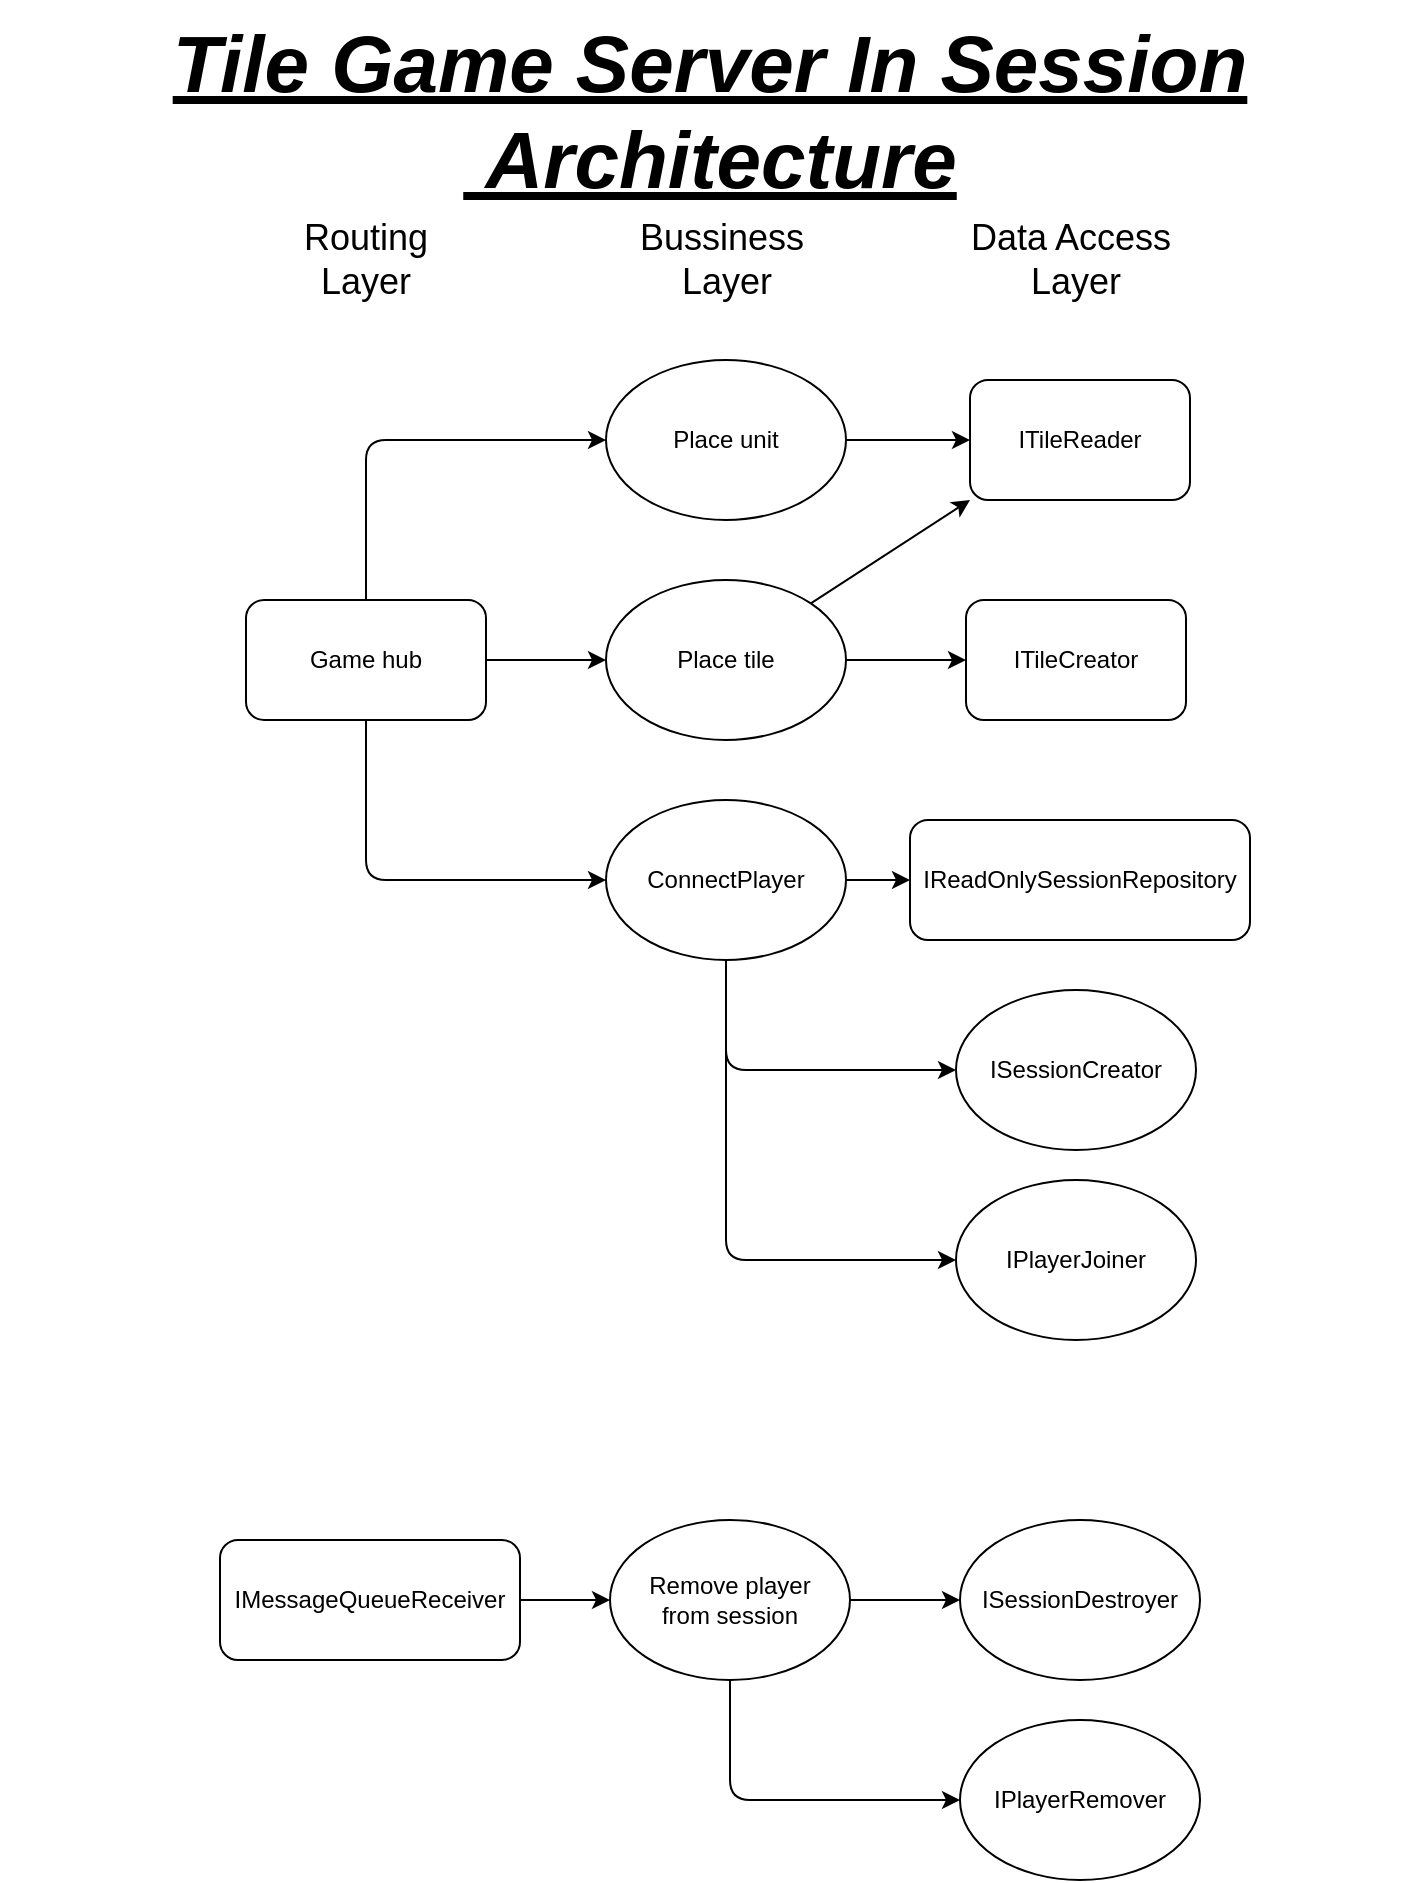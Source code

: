 <mxfile version="14.6.13" type="device"><diagram id="zs68d7hvvTR-MqtRcNAH" name="Page-1"><mxGraphModel dx="886" dy="511" grid="1" gridSize="10" guides="1" tooltips="1" connect="1" arrows="1" fold="1" page="1" pageScale="1" pageWidth="827" pageHeight="1169" math="0" shadow="0"><root><mxCell id="0"/><mxCell id="1" parent="0"/><mxCell id="up3Yxn6hH0Z83xCeS7lL-11" value="" style="edgeStyle=orthogonalEdgeStyle;rounded=0;orthogonalLoop=1;jettySize=auto;html=1;" parent="1" source="57feNAYNzXfSAhMgYncy-18" target="57feNAYNzXfSAhMgYncy-40" edge="1"><mxGeometry relative="1" as="geometry"/></mxCell><mxCell id="57feNAYNzXfSAhMgYncy-18" value="Game hub" style="rounded=1;whiteSpace=wrap;html=1;" parent="1" vertex="1"><mxGeometry x="445" y="310" width="120" height="60" as="geometry"/></mxCell><mxCell id="57feNAYNzXfSAhMgYncy-19" value="" style="endArrow=classic;html=1;shadow=0;align=center;edgeStyle=elbowEdgeStyle;exitX=0.5;exitY=0;exitDx=0;exitDy=0;entryX=0;entryY=0.5;entryDx=0;entryDy=0;" parent="1" source="57feNAYNzXfSAhMgYncy-18" target="57feNAYNzXfSAhMgYncy-39" edge="1"><mxGeometry width="50" height="50" relative="1" as="geometry"><mxPoint x="515" y="290" as="sourcePoint"/><mxPoint x="385" y="270" as="targetPoint"/><Array as="points"><mxPoint x="505" y="290"/></Array></mxGeometry></mxCell><mxCell id="57feNAYNzXfSAhMgYncy-30" value="Tile Game Server In Session&lt;br&gt;&amp;nbsp;Architecture" style="text;html=1;strokeColor=none;fillColor=none;align=center;verticalAlign=middle;whiteSpace=wrap;rounded=0;fontStyle=7;horizontal=1;fontSize=40;" parent="1" vertex="1"><mxGeometry x="322" y="10" width="710" height="110" as="geometry"/></mxCell><mxCell id="dlx57jkUwv7GFwQPDQxi-11" value="" style="edgeStyle=orthogonalEdgeStyle;rounded=0;orthogonalLoop=1;jettySize=auto;html=1;" edge="1" parent="1" source="57feNAYNzXfSAhMgYncy-39" target="dlx57jkUwv7GFwQPDQxi-4"><mxGeometry relative="1" as="geometry"/></mxCell><mxCell id="57feNAYNzXfSAhMgYncy-39" value="Place unit" style="ellipse;whiteSpace=wrap;html=1;fontSize=12;align=center;verticalAlign=middle;" parent="1" vertex="1"><mxGeometry x="625" y="190" width="120" height="80" as="geometry"/></mxCell><mxCell id="dlx57jkUwv7GFwQPDQxi-15" value="" style="edgeStyle=orthogonalEdgeStyle;rounded=0;orthogonalLoop=1;jettySize=auto;html=1;" edge="1" parent="1" source="57feNAYNzXfSAhMgYncy-40" target="dlx57jkUwv7GFwQPDQxi-14"><mxGeometry relative="1" as="geometry"/></mxCell><mxCell id="57feNAYNzXfSAhMgYncy-40" value="Place tile" style="ellipse;whiteSpace=wrap;html=1;fontSize=12;align=center;verticalAlign=middle;" parent="1" vertex="1"><mxGeometry x="625" y="300" width="120" height="80" as="geometry"/></mxCell><mxCell id="YDsrvAvlM_w_qQH1EyTT-2" value="&lt;font style=&quot;font-size: 18px&quot;&gt;Data Access&amp;nbsp;&lt;br&gt;Layer&lt;/font&gt;" style="text;html=1;strokeColor=none;fillColor=none;align=center;verticalAlign=middle;whiteSpace=wrap;rounded=0;" parent="1" vertex="1"><mxGeometry x="800" y="130" width="120" height="20" as="geometry"/></mxCell><mxCell id="YDsrvAvlM_w_qQH1EyTT-3" value="&lt;font style=&quot;font-size: 18px&quot;&gt;Bussiness&amp;nbsp;&lt;br&gt;Layer&lt;/font&gt;" style="text;html=1;strokeColor=none;fillColor=none;align=center;verticalAlign=middle;whiteSpace=wrap;rounded=0;" parent="1" vertex="1"><mxGeometry x="622.5" y="130" width="125" height="20" as="geometry"/></mxCell><mxCell id="YDsrvAvlM_w_qQH1EyTT-5" value="&lt;font style=&quot;font-size: 18px&quot;&gt;Routing&lt;br&gt;Layer&lt;/font&gt;" style="text;html=1;strokeColor=none;fillColor=none;align=center;verticalAlign=middle;whiteSpace=wrap;rounded=0;" parent="1" vertex="1"><mxGeometry x="445" y="130" width="120" height="20" as="geometry"/></mxCell><mxCell id="up3Yxn6hH0Z83xCeS7lL-4" value="" style="edgeStyle=orthogonalEdgeStyle;rounded=0;orthogonalLoop=1;jettySize=auto;html=1;" parent="1" source="up3Yxn6hH0Z83xCeS7lL-1" target="up3Yxn6hH0Z83xCeS7lL-2" edge="1"><mxGeometry relative="1" as="geometry"/></mxCell><mxCell id="up3Yxn6hH0Z83xCeS7lL-1" value="IMessageQueueReceiver" style="rounded=1;whiteSpace=wrap;html=1;" parent="1" vertex="1"><mxGeometry x="432" y="780" width="150" height="60" as="geometry"/></mxCell><mxCell id="up3Yxn6hH0Z83xCeS7lL-6" value="" style="edgeStyle=orthogonalEdgeStyle;rounded=0;orthogonalLoop=1;jettySize=auto;html=1;" parent="1" source="up3Yxn6hH0Z83xCeS7lL-2" target="up3Yxn6hH0Z83xCeS7lL-5" edge="1"><mxGeometry relative="1" as="geometry"/></mxCell><mxCell id="up3Yxn6hH0Z83xCeS7lL-2" value="Remove player &lt;br&gt;from session" style="ellipse;whiteSpace=wrap;html=1;fontSize=12;align=center;verticalAlign=middle;" parent="1" vertex="1"><mxGeometry x="627" y="770" width="120" height="80" as="geometry"/></mxCell><mxCell id="up3Yxn6hH0Z83xCeS7lL-5" value="ISessionDestroyer" style="ellipse;whiteSpace=wrap;html=1;fontSize=12;align=center;verticalAlign=middle;" parent="1" vertex="1"><mxGeometry x="802" y="770" width="120" height="80" as="geometry"/></mxCell><mxCell id="dlx57jkUwv7GFwQPDQxi-2" value="" style="edgeStyle=orthogonalEdgeStyle;rounded=0;orthogonalLoop=1;jettySize=auto;html=1;" edge="1" parent="1" source="up3Yxn6hH0Z83xCeS7lL-8" target="dlx57jkUwv7GFwQPDQxi-1"><mxGeometry relative="1" as="geometry"/></mxCell><mxCell id="up3Yxn6hH0Z83xCeS7lL-8" value="ConnectPlayer" style="ellipse;whiteSpace=wrap;html=1;fontSize=12;align=center;verticalAlign=middle;" parent="1" vertex="1"><mxGeometry x="625" y="410" width="120" height="80" as="geometry"/></mxCell><mxCell id="up3Yxn6hH0Z83xCeS7lL-9" value="" style="endArrow=classic;html=1;shadow=0;align=center;edgeStyle=elbowEdgeStyle;exitX=0.5;exitY=1;exitDx=0;exitDy=0;entryX=0;entryY=0.5;entryDx=0;entryDy=0;" parent="1" source="57feNAYNzXfSAhMgYncy-18" target="up3Yxn6hH0Z83xCeS7lL-8" edge="1"><mxGeometry width="50" height="50" relative="1" as="geometry"><mxPoint x="505.0" y="470.0" as="sourcePoint"/><mxPoint x="625.0" y="500.0" as="targetPoint"/><Array as="points"><mxPoint x="505" y="400"/><mxPoint x="475" y="430"/><mxPoint x="505" y="500"/></Array></mxGeometry></mxCell><mxCell id="up3Yxn6hH0Z83xCeS7lL-14" value="" style="endArrow=classic;html=1;shadow=0;align=center;edgeStyle=elbowEdgeStyle;exitX=0.5;exitY=1;exitDx=0;exitDy=0;entryX=0;entryY=0.5;entryDx=0;entryDy=0;" parent="1" source="up3Yxn6hH0Z83xCeS7lL-8" target="up3Yxn6hH0Z83xCeS7lL-15" edge="1"><mxGeometry width="50" height="50" relative="1" as="geometry"><mxPoint x="680.0" y="520.0" as="sourcePoint"/><mxPoint x="800" y="550" as="targetPoint"/><Array as="points"><mxPoint x="685" y="540"/><mxPoint x="690" y="550"/><mxPoint x="650" y="580"/><mxPoint x="680" y="650"/></Array></mxGeometry></mxCell><mxCell id="up3Yxn6hH0Z83xCeS7lL-15" value="ISessionCreator" style="ellipse;whiteSpace=wrap;html=1;fontSize=12;align=center;verticalAlign=middle;" parent="1" vertex="1"><mxGeometry x="800" y="505" width="120" height="80" as="geometry"/></mxCell><mxCell id="up3Yxn6hH0Z83xCeS7lL-18" value="" style="endArrow=classic;html=1;shadow=0;align=center;edgeStyle=elbowEdgeStyle;exitX=0.5;exitY=1;exitDx=0;exitDy=0;entryX=0;entryY=0.5;entryDx=0;entryDy=0;" parent="1" source="up3Yxn6hH0Z83xCeS7lL-2" target="up3Yxn6hH0Z83xCeS7lL-19" edge="1"><mxGeometry width="50" height="50" relative="1" as="geometry"><mxPoint x="682.0" y="860" as="sourcePoint"/><mxPoint x="797" y="920" as="targetPoint"/><Array as="points"><mxPoint x="687" y="870"/><mxPoint x="687" y="920"/><mxPoint x="647" y="950"/><mxPoint x="677" y="1020"/></Array></mxGeometry></mxCell><mxCell id="up3Yxn6hH0Z83xCeS7lL-19" value="IPlayerRemover" style="ellipse;whiteSpace=wrap;html=1;fontSize=12;align=center;verticalAlign=middle;" parent="1" vertex="1"><mxGeometry x="802" y="870" width="120" height="80" as="geometry"/></mxCell><mxCell id="up3Yxn6hH0Z83xCeS7lL-20" value="" style="endArrow=classic;html=1;shadow=0;align=center;edgeStyle=elbowEdgeStyle;exitX=0.5;exitY=1;exitDx=0;exitDy=0;entryX=0;entryY=0.5;entryDx=0;entryDy=0;" parent="1" source="up3Yxn6hH0Z83xCeS7lL-8" target="up3Yxn6hH0Z83xCeS7lL-21" edge="1"><mxGeometry width="50" height="50" relative="1" as="geometry"><mxPoint x="685" y="580" as="sourcePoint"/><mxPoint x="800" y="640" as="targetPoint"/><Array as="points"><mxPoint x="685" y="630"/><mxPoint x="690" y="640"/><mxPoint x="650" y="670"/><mxPoint x="680" y="740"/></Array></mxGeometry></mxCell><mxCell id="up3Yxn6hH0Z83xCeS7lL-21" value="IPlayerJoiner" style="ellipse;whiteSpace=wrap;html=1;fontSize=12;align=center;verticalAlign=middle;" parent="1" vertex="1"><mxGeometry x="800" y="600" width="120" height="80" as="geometry"/></mxCell><mxCell id="dlx57jkUwv7GFwQPDQxi-1" value="IReadOnlySessionRepository" style="rounded=1;whiteSpace=wrap;html=1;" vertex="1" parent="1"><mxGeometry x="777" y="420" width="170" height="60" as="geometry"/></mxCell><mxCell id="dlx57jkUwv7GFwQPDQxi-4" value="ITileReader" style="rounded=1;whiteSpace=wrap;html=1;" vertex="1" parent="1"><mxGeometry x="807" y="200" width="110" height="60" as="geometry"/></mxCell><mxCell id="dlx57jkUwv7GFwQPDQxi-13" value="" style="endArrow=classic;html=1;entryX=0;entryY=1;entryDx=0;entryDy=0;exitX=1;exitY=0;exitDx=0;exitDy=0;" edge="1" parent="1" source="57feNAYNzXfSAhMgYncy-40" target="dlx57jkUwv7GFwQPDQxi-4"><mxGeometry width="50" height="50" relative="1" as="geometry"><mxPoint x="780" y="320" as="sourcePoint"/><mxPoint x="830" y="270" as="targetPoint"/></mxGeometry></mxCell><mxCell id="dlx57jkUwv7GFwQPDQxi-14" value="ITileCreator" style="rounded=1;whiteSpace=wrap;html=1;" vertex="1" parent="1"><mxGeometry x="805" y="310" width="110" height="60" as="geometry"/></mxCell></root></mxGraphModel></diagram></mxfile>